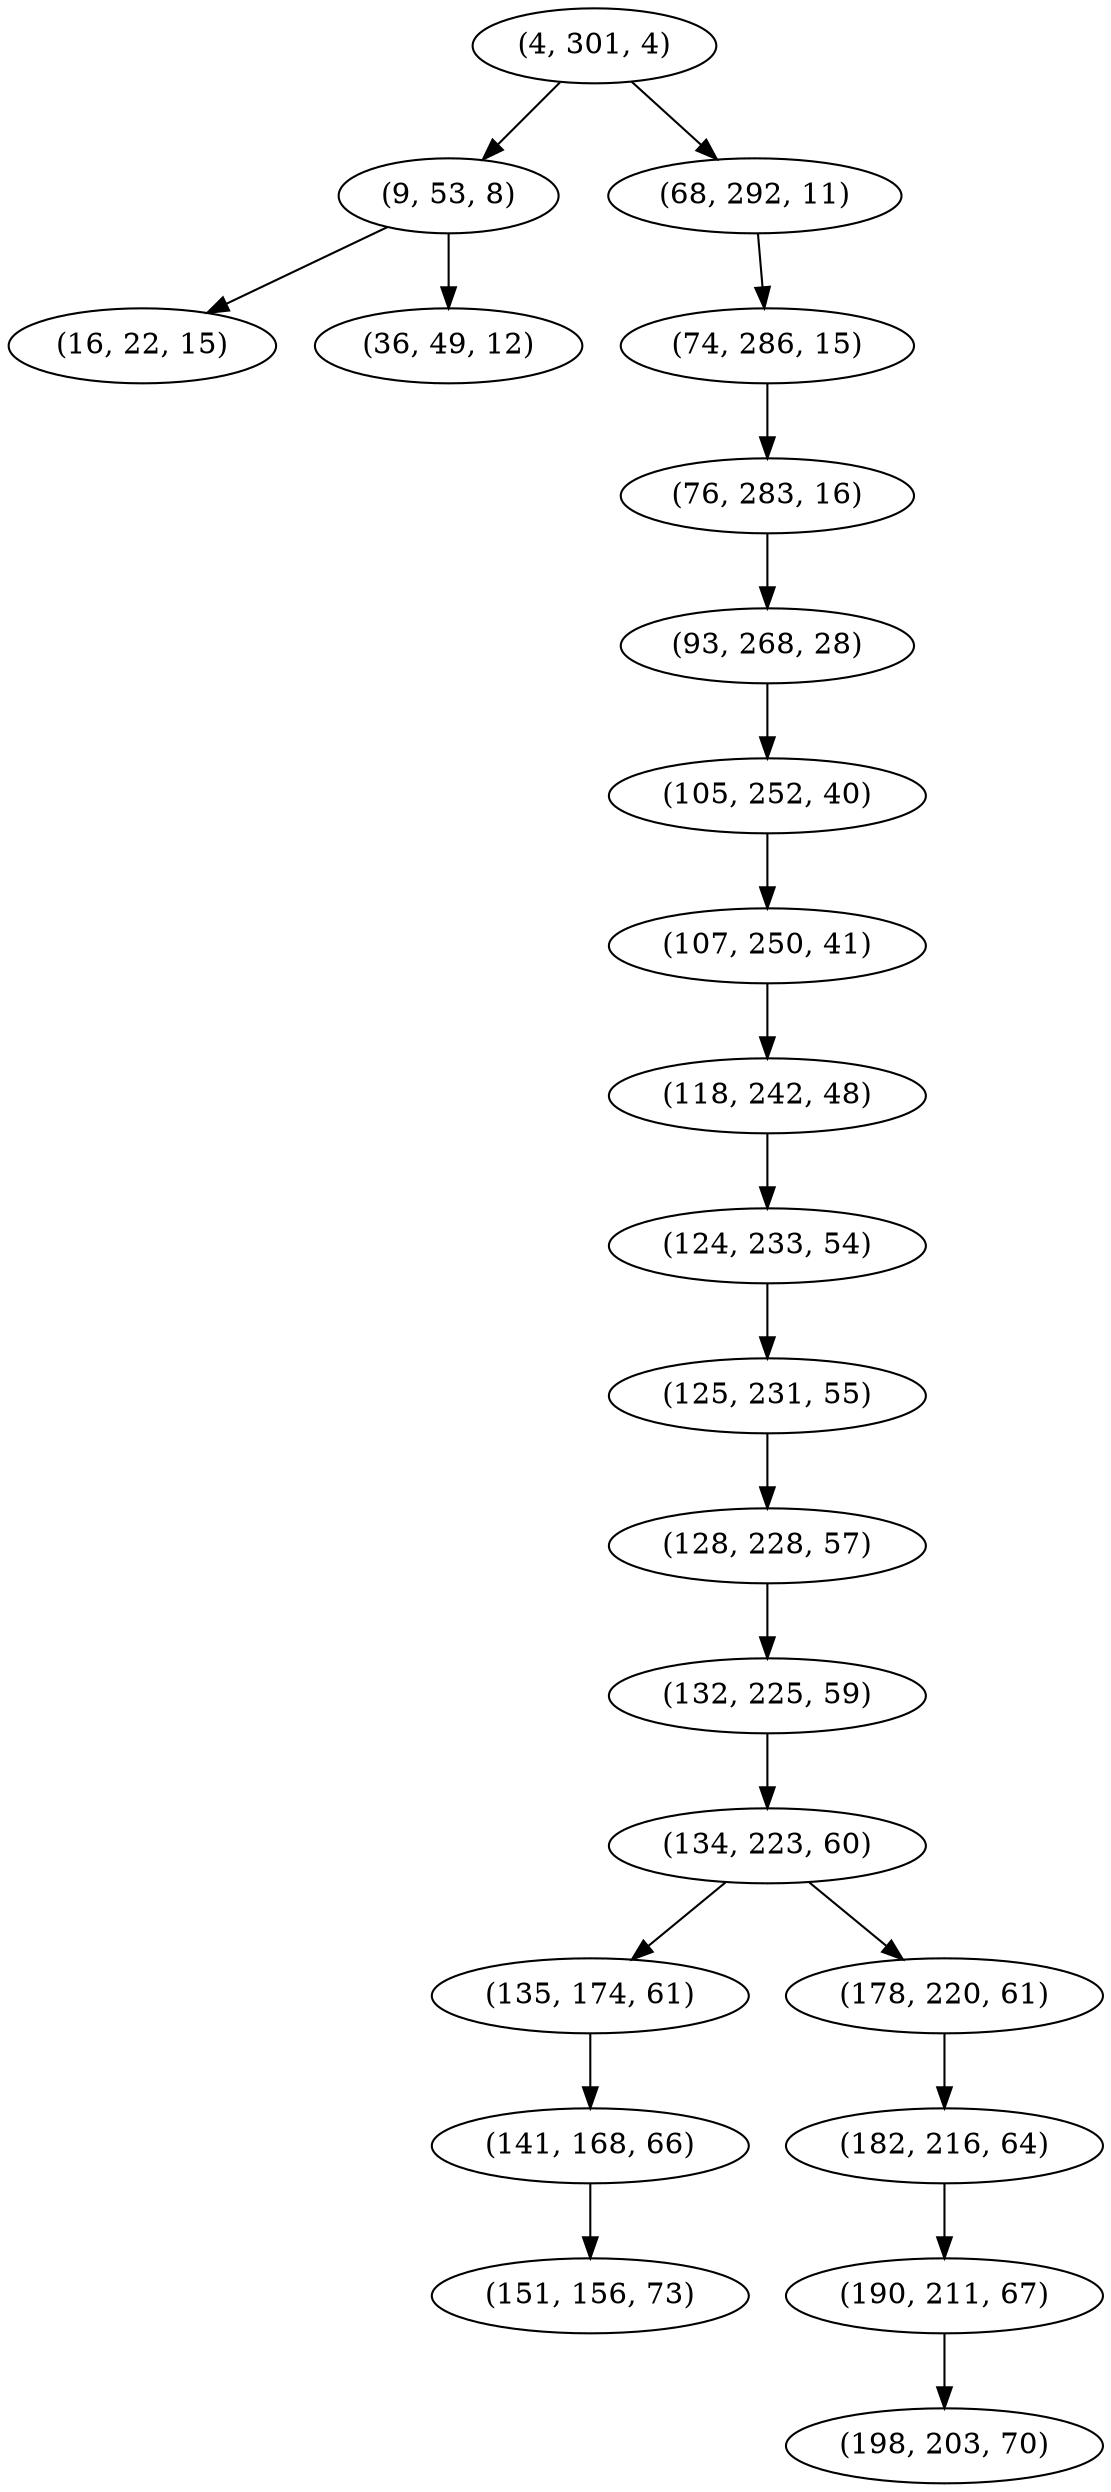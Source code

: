 digraph tree {
    "(4, 301, 4)";
    "(9, 53, 8)";
    "(16, 22, 15)";
    "(36, 49, 12)";
    "(68, 292, 11)";
    "(74, 286, 15)";
    "(76, 283, 16)";
    "(93, 268, 28)";
    "(105, 252, 40)";
    "(107, 250, 41)";
    "(118, 242, 48)";
    "(124, 233, 54)";
    "(125, 231, 55)";
    "(128, 228, 57)";
    "(132, 225, 59)";
    "(134, 223, 60)";
    "(135, 174, 61)";
    "(141, 168, 66)";
    "(151, 156, 73)";
    "(178, 220, 61)";
    "(182, 216, 64)";
    "(190, 211, 67)";
    "(198, 203, 70)";
    "(4, 301, 4)" -> "(9, 53, 8)";
    "(4, 301, 4)" -> "(68, 292, 11)";
    "(9, 53, 8)" -> "(16, 22, 15)";
    "(9, 53, 8)" -> "(36, 49, 12)";
    "(68, 292, 11)" -> "(74, 286, 15)";
    "(74, 286, 15)" -> "(76, 283, 16)";
    "(76, 283, 16)" -> "(93, 268, 28)";
    "(93, 268, 28)" -> "(105, 252, 40)";
    "(105, 252, 40)" -> "(107, 250, 41)";
    "(107, 250, 41)" -> "(118, 242, 48)";
    "(118, 242, 48)" -> "(124, 233, 54)";
    "(124, 233, 54)" -> "(125, 231, 55)";
    "(125, 231, 55)" -> "(128, 228, 57)";
    "(128, 228, 57)" -> "(132, 225, 59)";
    "(132, 225, 59)" -> "(134, 223, 60)";
    "(134, 223, 60)" -> "(135, 174, 61)";
    "(134, 223, 60)" -> "(178, 220, 61)";
    "(135, 174, 61)" -> "(141, 168, 66)";
    "(141, 168, 66)" -> "(151, 156, 73)";
    "(178, 220, 61)" -> "(182, 216, 64)";
    "(182, 216, 64)" -> "(190, 211, 67)";
    "(190, 211, 67)" -> "(198, 203, 70)";
}

